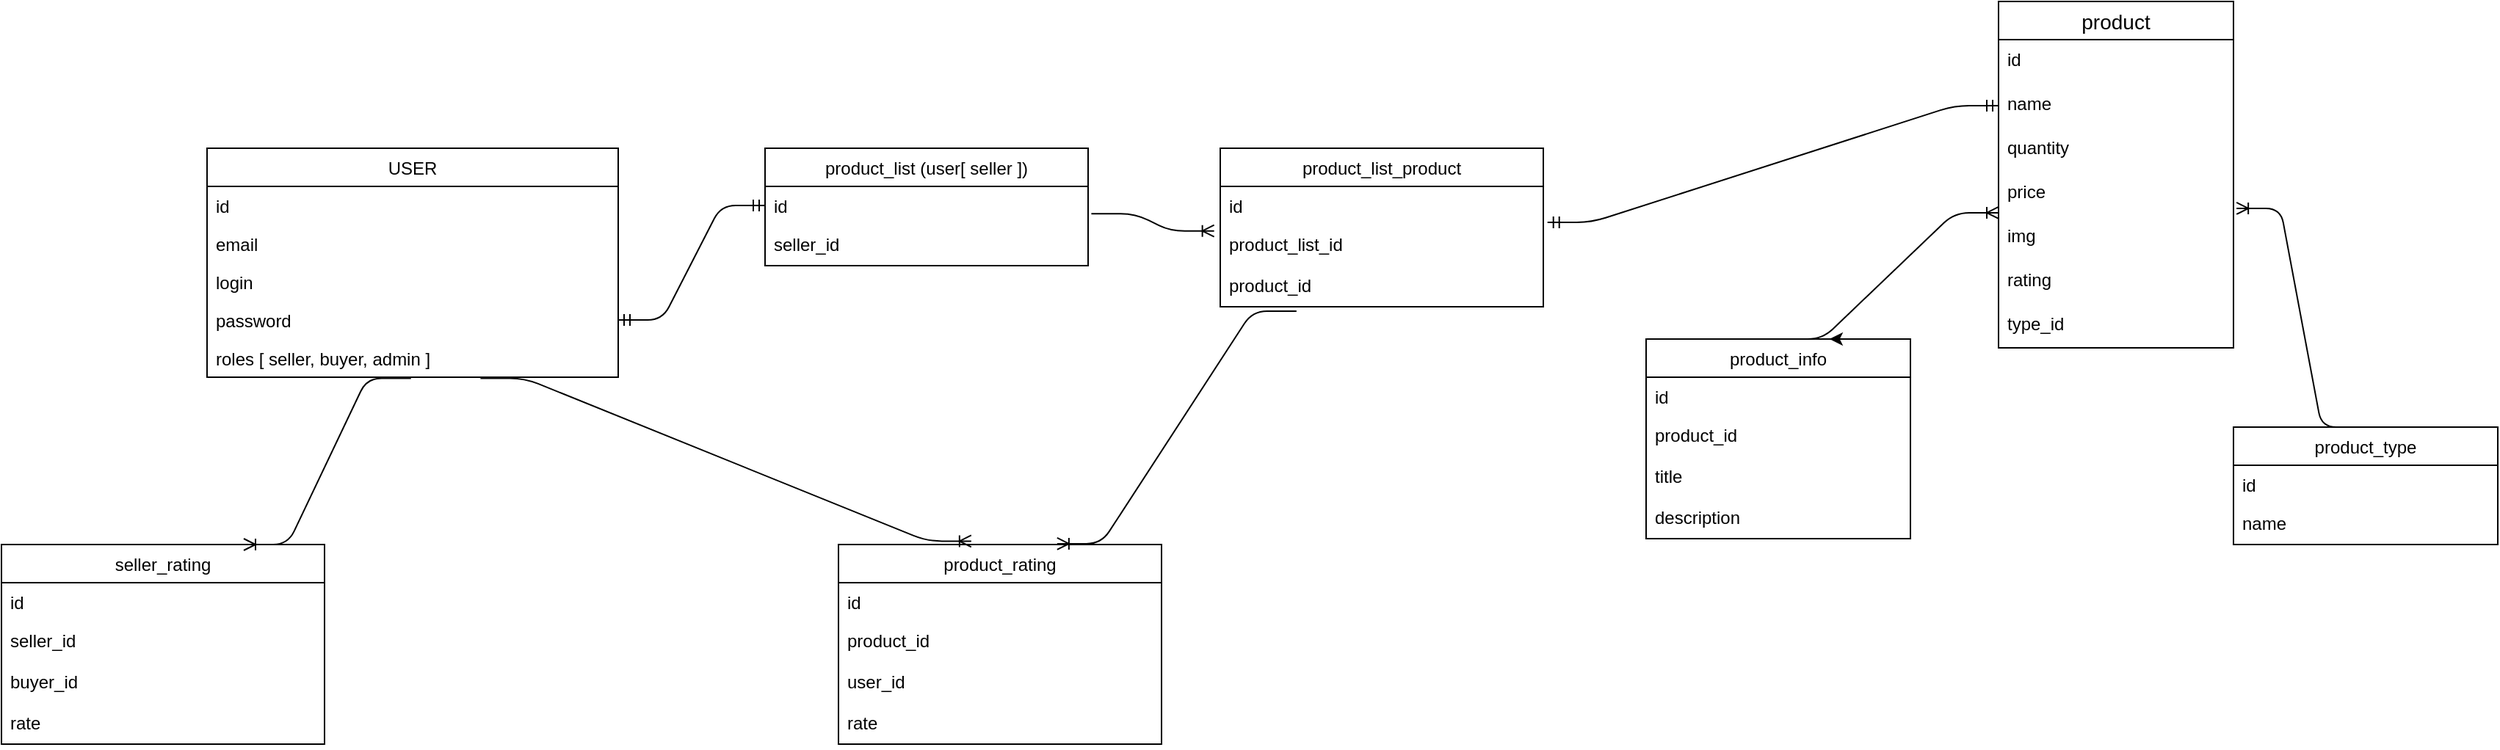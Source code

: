 <mxfile version="15.0.0" type="github">
  <diagram id="QFaY6bF6vPfeZanW1NX2" name="Page-1">
    <mxGraphModel dx="2431" dy="1489" grid="1" gridSize="10" guides="1" tooltips="1" connect="1" arrows="1" fold="1" page="0" pageScale="1" pageWidth="1169" pageHeight="827" math="0" shadow="0">
      <root>
        <mxCell id="0" />
        <mxCell id="1" parent="0" />
        <mxCell id="AHU5if_DeWYL5s6f5uPr-1" value="USER" style="swimlane;fontStyle=0;childLayout=stackLayout;horizontal=1;startSize=26;horizontalStack=0;resizeParent=1;resizeParentMax=0;resizeLast=0;collapsible=1;marginBottom=0;" vertex="1" parent="1">
          <mxGeometry x="-100" y="10" width="280" height="156" as="geometry" />
        </mxCell>
        <mxCell id="AHU5if_DeWYL5s6f5uPr-2" value="id" style="text;strokeColor=none;fillColor=none;align=left;verticalAlign=top;spacingLeft=4;spacingRight=4;overflow=hidden;rotatable=0;points=[[0,0.5],[1,0.5]];portConstraint=eastwest;" vertex="1" parent="AHU5if_DeWYL5s6f5uPr-1">
          <mxGeometry y="26" width="280" height="26" as="geometry" />
        </mxCell>
        <mxCell id="AHU5if_DeWYL5s6f5uPr-3" value="email" style="text;strokeColor=none;fillColor=none;align=left;verticalAlign=top;spacingLeft=4;spacingRight=4;overflow=hidden;rotatable=0;points=[[0,0.5],[1,0.5]];portConstraint=eastwest;" vertex="1" parent="AHU5if_DeWYL5s6f5uPr-1">
          <mxGeometry y="52" width="280" height="26" as="geometry" />
        </mxCell>
        <mxCell id="AHU5if_DeWYL5s6f5uPr-4" value="login " style="text;strokeColor=none;fillColor=none;align=left;verticalAlign=top;spacingLeft=4;spacingRight=4;overflow=hidden;rotatable=0;points=[[0,0.5],[1,0.5]];portConstraint=eastwest;" vertex="1" parent="AHU5if_DeWYL5s6f5uPr-1">
          <mxGeometry y="78" width="280" height="26" as="geometry" />
        </mxCell>
        <mxCell id="AHU5if_DeWYL5s6f5uPr-5" value="password" style="text;strokeColor=none;fillColor=none;align=left;verticalAlign=top;spacingLeft=4;spacingRight=4;overflow=hidden;rotatable=0;points=[[0,0.5],[1,0.5]];portConstraint=eastwest;" vertex="1" parent="AHU5if_DeWYL5s6f5uPr-1">
          <mxGeometry y="104" width="280" height="26" as="geometry" />
        </mxCell>
        <mxCell id="AHU5if_DeWYL5s6f5uPr-6" value="roles [ seller, buyer, admin ]" style="text;strokeColor=none;fillColor=none;align=left;verticalAlign=top;spacingLeft=4;spacingRight=4;overflow=hidden;rotatable=0;points=[[0,0.5],[1,0.5]];portConstraint=eastwest;" vertex="1" parent="AHU5if_DeWYL5s6f5uPr-1">
          <mxGeometry y="130" width="280" height="26" as="geometry" />
        </mxCell>
        <mxCell id="AHU5if_DeWYL5s6f5uPr-9" value="product_list (user[ seller ])" style="swimlane;fontStyle=0;childLayout=stackLayout;horizontal=1;startSize=26;horizontalStack=0;resizeParent=1;resizeParentMax=0;resizeLast=0;collapsible=1;marginBottom=0;" vertex="1" parent="1">
          <mxGeometry x="280" y="10" width="220" height="80" as="geometry" />
        </mxCell>
        <mxCell id="AHU5if_DeWYL5s6f5uPr-10" value="id " style="text;strokeColor=none;fillColor=none;align=left;verticalAlign=top;spacingLeft=4;spacingRight=4;overflow=hidden;rotatable=0;points=[[0,0.5],[1,0.5]];portConstraint=eastwest;" vertex="1" parent="AHU5if_DeWYL5s6f5uPr-9">
          <mxGeometry y="26" width="220" height="26" as="geometry" />
        </mxCell>
        <mxCell id="AHU5if_DeWYL5s6f5uPr-11" value="seller_id" style="text;strokeColor=none;fillColor=none;align=left;verticalAlign=top;spacingLeft=4;spacingRight=4;overflow=hidden;rotatable=0;points=[[0,0.5],[1,0.5]];portConstraint=eastwest;" vertex="1" parent="AHU5if_DeWYL5s6f5uPr-9">
          <mxGeometry y="52" width="220" height="28" as="geometry" />
        </mxCell>
        <mxCell id="AHU5if_DeWYL5s6f5uPr-16" value="" style="edgeStyle=entityRelationEdgeStyle;fontSize=12;html=1;endArrow=ERmandOne;startArrow=ERmandOne;exitX=1;exitY=0.5;exitDx=0;exitDy=0;exitPerimeter=0;" edge="1" parent="1" source="AHU5if_DeWYL5s6f5uPr-5" target="AHU5if_DeWYL5s6f5uPr-10">
          <mxGeometry width="100" height="100" relative="1" as="geometry">
            <mxPoint x="350" y="245" as="sourcePoint" />
            <mxPoint x="450" y="145" as="targetPoint" />
          </mxGeometry>
        </mxCell>
        <mxCell id="AHU5if_DeWYL5s6f5uPr-17" value="product" style="swimlane;fontStyle=0;childLayout=stackLayout;horizontal=1;startSize=26;horizontalStack=0;resizeParent=1;resizeParentMax=0;resizeLast=0;collapsible=1;marginBottom=0;align=center;fontSize=14;" vertex="1" parent="1">
          <mxGeometry x="1120" y="-90" width="160" height="236" as="geometry" />
        </mxCell>
        <mxCell id="AHU5if_DeWYL5s6f5uPr-18" value="id" style="text;strokeColor=none;fillColor=none;spacingLeft=4;spacingRight=4;overflow=hidden;rotatable=0;points=[[0,0.5],[1,0.5]];portConstraint=eastwest;fontSize=12;" vertex="1" parent="AHU5if_DeWYL5s6f5uPr-17">
          <mxGeometry y="26" width="160" height="30" as="geometry" />
        </mxCell>
        <mxCell id="AHU5if_DeWYL5s6f5uPr-19" value="name" style="text;strokeColor=none;fillColor=none;spacingLeft=4;spacingRight=4;overflow=hidden;rotatable=0;points=[[0,0.5],[1,0.5]];portConstraint=eastwest;fontSize=12;" vertex="1" parent="AHU5if_DeWYL5s6f5uPr-17">
          <mxGeometry y="56" width="160" height="30" as="geometry" />
        </mxCell>
        <mxCell id="AHU5if_DeWYL5s6f5uPr-21" value="quantity" style="text;strokeColor=none;fillColor=none;spacingLeft=4;spacingRight=4;overflow=hidden;rotatable=0;points=[[0,0.5],[1,0.5]];portConstraint=eastwest;fontSize=12;" vertex="1" parent="AHU5if_DeWYL5s6f5uPr-17">
          <mxGeometry y="86" width="160" height="30" as="geometry" />
        </mxCell>
        <mxCell id="AHU5if_DeWYL5s6f5uPr-31" value="price" style="text;strokeColor=none;fillColor=none;spacingLeft=4;spacingRight=4;overflow=hidden;rotatable=0;points=[[0,0.5],[1,0.5]];portConstraint=eastwest;fontSize=12;" vertex="1" parent="AHU5if_DeWYL5s6f5uPr-17">
          <mxGeometry y="116" width="160" height="30" as="geometry" />
        </mxCell>
        <mxCell id="AHU5if_DeWYL5s6f5uPr-22" value="img" style="text;strokeColor=none;fillColor=none;spacingLeft=4;spacingRight=4;overflow=hidden;rotatable=0;points=[[0,0.5],[1,0.5]];portConstraint=eastwest;fontSize=12;" vertex="1" parent="AHU5if_DeWYL5s6f5uPr-17">
          <mxGeometry y="146" width="160" height="30" as="geometry" />
        </mxCell>
        <mxCell id="AHU5if_DeWYL5s6f5uPr-23" value="rating" style="text;strokeColor=none;fillColor=none;spacingLeft=4;spacingRight=4;overflow=hidden;rotatable=0;points=[[0,0.5],[1,0.5]];portConstraint=eastwest;fontSize=12;" vertex="1" parent="AHU5if_DeWYL5s6f5uPr-17">
          <mxGeometry y="176" width="160" height="30" as="geometry" />
        </mxCell>
        <mxCell id="AHU5if_DeWYL5s6f5uPr-39" value="type_id" style="text;strokeColor=none;fillColor=none;spacingLeft=4;spacingRight=4;overflow=hidden;rotatable=0;points=[[0,0.5],[1,0.5]];portConstraint=eastwest;fontSize=12;" vertex="1" parent="AHU5if_DeWYL5s6f5uPr-17">
          <mxGeometry y="206" width="160" height="30" as="geometry" />
        </mxCell>
        <mxCell id="AHU5if_DeWYL5s6f5uPr-26" value="product_type" style="swimlane;fontStyle=0;childLayout=stackLayout;horizontal=1;startSize=26;horizontalStack=0;resizeParent=1;resizeParentMax=0;resizeLast=0;collapsible=1;marginBottom=0;" vertex="1" parent="1">
          <mxGeometry x="1280" y="200" width="180" height="80" as="geometry" />
        </mxCell>
        <mxCell id="AHU5if_DeWYL5s6f5uPr-27" value="id " style="text;strokeColor=none;fillColor=none;align=left;verticalAlign=top;spacingLeft=4;spacingRight=4;overflow=hidden;rotatable=0;points=[[0,0.5],[1,0.5]];portConstraint=eastwest;" vertex="1" parent="AHU5if_DeWYL5s6f5uPr-26">
          <mxGeometry y="26" width="180" height="26" as="geometry" />
        </mxCell>
        <mxCell id="AHU5if_DeWYL5s6f5uPr-28" value="name" style="text;strokeColor=none;fillColor=none;align=left;verticalAlign=top;spacingLeft=4;spacingRight=4;overflow=hidden;rotatable=0;points=[[0,0.5],[1,0.5]];portConstraint=eastwest;" vertex="1" parent="AHU5if_DeWYL5s6f5uPr-26">
          <mxGeometry y="52" width="180" height="28" as="geometry" />
        </mxCell>
        <mxCell id="AHU5if_DeWYL5s6f5uPr-29" value="" style="edgeStyle=entityRelationEdgeStyle;fontSize=12;html=1;endArrow=ERoneToMany;exitX=0.5;exitY=0;exitDx=0;exitDy=0;entryX=1.013;entryY=0.833;entryDx=0;entryDy=0;entryPerimeter=0;" edge="1" parent="1" source="AHU5if_DeWYL5s6f5uPr-26" target="AHU5if_DeWYL5s6f5uPr-31">
          <mxGeometry width="100" height="100" relative="1" as="geometry">
            <mxPoint x="1000" y="450" as="sourcePoint" />
            <mxPoint x="940" y="400" as="targetPoint" />
          </mxGeometry>
        </mxCell>
        <mxCell id="AHU5if_DeWYL5s6f5uPr-32" value="product_info" style="swimlane;fontStyle=0;childLayout=stackLayout;horizontal=1;startSize=26;horizontalStack=0;resizeParent=1;resizeParentMax=0;resizeLast=0;collapsible=1;marginBottom=0;" vertex="1" parent="1">
          <mxGeometry x="880" y="140" width="180" height="136" as="geometry" />
        </mxCell>
        <mxCell id="AHU5if_DeWYL5s6f5uPr-33" value="id " style="text;strokeColor=none;fillColor=none;align=left;verticalAlign=top;spacingLeft=4;spacingRight=4;overflow=hidden;rotatable=0;points=[[0,0.5],[1,0.5]];portConstraint=eastwest;" vertex="1" parent="AHU5if_DeWYL5s6f5uPr-32">
          <mxGeometry y="26" width="180" height="26" as="geometry" />
        </mxCell>
        <mxCell id="AHU5if_DeWYL5s6f5uPr-41" value="product_id" style="text;strokeColor=none;fillColor=none;align=left;verticalAlign=top;spacingLeft=4;spacingRight=4;overflow=hidden;rotatable=0;points=[[0,0.5],[1,0.5]];portConstraint=eastwest;" vertex="1" parent="AHU5if_DeWYL5s6f5uPr-32">
          <mxGeometry y="52" width="180" height="28" as="geometry" />
        </mxCell>
        <mxCell id="AHU5if_DeWYL5s6f5uPr-42" value="title" style="text;strokeColor=none;fillColor=none;align=left;verticalAlign=top;spacingLeft=4;spacingRight=4;overflow=hidden;rotatable=0;points=[[0,0.5],[1,0.5]];portConstraint=eastwest;" vertex="1" parent="AHU5if_DeWYL5s6f5uPr-32">
          <mxGeometry y="80" width="180" height="28" as="geometry" />
        </mxCell>
        <mxCell id="AHU5if_DeWYL5s6f5uPr-34" value="description" style="text;strokeColor=none;fillColor=none;align=left;verticalAlign=top;spacingLeft=4;spacingRight=4;overflow=hidden;rotatable=0;points=[[0,0.5],[1,0.5]];portConstraint=eastwest;" vertex="1" parent="AHU5if_DeWYL5s6f5uPr-32">
          <mxGeometry y="108" width="180" height="28" as="geometry" />
        </mxCell>
        <mxCell id="AHU5if_DeWYL5s6f5uPr-37" value="" style="edgeStyle=entityRelationEdgeStyle;fontSize=12;html=1;endArrow=ERoneToMany;entryX=0;entryY=-0.067;entryDx=0;entryDy=0;entryPerimeter=0;exitX=0.5;exitY=0;exitDx=0;exitDy=0;" edge="1" parent="1" source="AHU5if_DeWYL5s6f5uPr-32" target="AHU5if_DeWYL5s6f5uPr-22">
          <mxGeometry width="100" height="100" relative="1" as="geometry">
            <mxPoint x="810" y="440" as="sourcePoint" />
            <mxPoint x="780" y="250" as="targetPoint" />
          </mxGeometry>
        </mxCell>
        <mxCell id="AHU5if_DeWYL5s6f5uPr-38" style="edgeStyle=orthogonalEdgeStyle;rounded=0;orthogonalLoop=1;jettySize=auto;html=1;exitX=0.75;exitY=0;exitDx=0;exitDy=0;entryX=0.694;entryY=0;entryDx=0;entryDy=0;entryPerimeter=0;" edge="1" parent="1" source="AHU5if_DeWYL5s6f5uPr-32" target="AHU5if_DeWYL5s6f5uPr-32">
          <mxGeometry relative="1" as="geometry" />
        </mxCell>
        <mxCell id="AHU5if_DeWYL5s6f5uPr-43" value="product_list_product" style="swimlane;fontStyle=0;childLayout=stackLayout;horizontal=1;startSize=26;horizontalStack=0;resizeParent=1;resizeParentMax=0;resizeLast=0;collapsible=1;marginBottom=0;" vertex="1" parent="1">
          <mxGeometry x="590" y="10" width="220" height="108" as="geometry" />
        </mxCell>
        <mxCell id="AHU5if_DeWYL5s6f5uPr-44" value="id " style="text;strokeColor=none;fillColor=none;align=left;verticalAlign=top;spacingLeft=4;spacingRight=4;overflow=hidden;rotatable=0;points=[[0,0.5],[1,0.5]];portConstraint=eastwest;" vertex="1" parent="AHU5if_DeWYL5s6f5uPr-43">
          <mxGeometry y="26" width="220" height="26" as="geometry" />
        </mxCell>
        <mxCell id="AHU5if_DeWYL5s6f5uPr-45" value="product_list_id" style="text;strokeColor=none;fillColor=none;align=left;verticalAlign=top;spacingLeft=4;spacingRight=4;overflow=hidden;rotatable=0;points=[[0,0.5],[1,0.5]];portConstraint=eastwest;" vertex="1" parent="AHU5if_DeWYL5s6f5uPr-43">
          <mxGeometry y="52" width="220" height="28" as="geometry" />
        </mxCell>
        <mxCell id="AHU5if_DeWYL5s6f5uPr-47" value="product_id" style="text;strokeColor=none;fillColor=none;align=left;verticalAlign=top;spacingLeft=4;spacingRight=4;overflow=hidden;rotatable=0;points=[[0,0.5],[1,0.5]];portConstraint=eastwest;" vertex="1" parent="AHU5if_DeWYL5s6f5uPr-43">
          <mxGeometry y="80" width="220" height="28" as="geometry" />
        </mxCell>
        <mxCell id="AHU5if_DeWYL5s6f5uPr-48" value="" style="edgeStyle=entityRelationEdgeStyle;fontSize=12;html=1;endArrow=ERoneToMany;exitX=1.01;exitY=0.715;exitDx=0;exitDy=0;exitPerimeter=0;entryX=-0.019;entryY=0.155;entryDx=0;entryDy=0;entryPerimeter=0;" edge="1" parent="1" source="AHU5if_DeWYL5s6f5uPr-10" target="AHU5if_DeWYL5s6f5uPr-45">
          <mxGeometry width="100" height="100" relative="1" as="geometry">
            <mxPoint x="500" y="300" as="sourcePoint" />
            <mxPoint x="600" y="200" as="targetPoint" />
          </mxGeometry>
        </mxCell>
        <mxCell id="AHU5if_DeWYL5s6f5uPr-49" value="" style="edgeStyle=entityRelationEdgeStyle;fontSize=12;html=1;endArrow=ERmandOne;startArrow=ERmandOne;exitX=1.013;exitY=-0.055;exitDx=0;exitDy=0;exitPerimeter=0;" edge="1" parent="1" source="AHU5if_DeWYL5s6f5uPr-45" target="AHU5if_DeWYL5s6f5uPr-19">
          <mxGeometry width="100" height="100" relative="1" as="geometry">
            <mxPoint x="830" y="110" as="sourcePoint" />
            <mxPoint x="930" y="10" as="targetPoint" />
          </mxGeometry>
        </mxCell>
        <mxCell id="AHU5if_DeWYL5s6f5uPr-50" value="product_rating" style="swimlane;fontStyle=0;childLayout=stackLayout;horizontal=1;startSize=26;horizontalStack=0;resizeParent=1;resizeParentMax=0;resizeLast=0;collapsible=1;marginBottom=0;" vertex="1" parent="1">
          <mxGeometry x="330" y="280" width="220" height="136" as="geometry" />
        </mxCell>
        <mxCell id="AHU5if_DeWYL5s6f5uPr-51" value="id " style="text;strokeColor=none;fillColor=none;align=left;verticalAlign=top;spacingLeft=4;spacingRight=4;overflow=hidden;rotatable=0;points=[[0,0.5],[1,0.5]];portConstraint=eastwest;" vertex="1" parent="AHU5if_DeWYL5s6f5uPr-50">
          <mxGeometry y="26" width="220" height="26" as="geometry" />
        </mxCell>
        <mxCell id="AHU5if_DeWYL5s6f5uPr-52" value="product_id" style="text;strokeColor=none;fillColor=none;align=left;verticalAlign=top;spacingLeft=4;spacingRight=4;overflow=hidden;rotatable=0;points=[[0,0.5],[1,0.5]];portConstraint=eastwest;" vertex="1" parent="AHU5if_DeWYL5s6f5uPr-50">
          <mxGeometry y="52" width="220" height="28" as="geometry" />
        </mxCell>
        <mxCell id="AHU5if_DeWYL5s6f5uPr-53" value="user_id" style="text;strokeColor=none;fillColor=none;align=left;verticalAlign=top;spacingLeft=4;spacingRight=4;overflow=hidden;rotatable=0;points=[[0,0.5],[1,0.5]];portConstraint=eastwest;" vertex="1" parent="AHU5if_DeWYL5s6f5uPr-50">
          <mxGeometry y="80" width="220" height="28" as="geometry" />
        </mxCell>
        <mxCell id="AHU5if_DeWYL5s6f5uPr-61" value="rate" style="text;strokeColor=none;fillColor=none;align=left;verticalAlign=top;spacingLeft=4;spacingRight=4;overflow=hidden;rotatable=0;points=[[0,0.5],[1,0.5]];portConstraint=eastwest;" vertex="1" parent="AHU5if_DeWYL5s6f5uPr-50">
          <mxGeometry y="108" width="220" height="28" as="geometry" />
        </mxCell>
        <mxCell id="AHU5if_DeWYL5s6f5uPr-54" value="seller_rating" style="swimlane;fontStyle=0;childLayout=stackLayout;horizontal=1;startSize=26;horizontalStack=0;resizeParent=1;resizeParentMax=0;resizeLast=0;collapsible=1;marginBottom=0;" vertex="1" parent="1">
          <mxGeometry x="-240" y="280" width="220" height="136" as="geometry" />
        </mxCell>
        <mxCell id="AHU5if_DeWYL5s6f5uPr-55" value="id " style="text;strokeColor=none;fillColor=none;align=left;verticalAlign=top;spacingLeft=4;spacingRight=4;overflow=hidden;rotatable=0;points=[[0,0.5],[1,0.5]];portConstraint=eastwest;" vertex="1" parent="AHU5if_DeWYL5s6f5uPr-54">
          <mxGeometry y="26" width="220" height="26" as="geometry" />
        </mxCell>
        <mxCell id="AHU5if_DeWYL5s6f5uPr-56" value="seller_id" style="text;strokeColor=none;fillColor=none;align=left;verticalAlign=top;spacingLeft=4;spacingRight=4;overflow=hidden;rotatable=0;points=[[0,0.5],[1,0.5]];portConstraint=eastwest;" vertex="1" parent="AHU5if_DeWYL5s6f5uPr-54">
          <mxGeometry y="52" width="220" height="28" as="geometry" />
        </mxCell>
        <mxCell id="AHU5if_DeWYL5s6f5uPr-57" value="buyer_id" style="text;strokeColor=none;fillColor=none;align=left;verticalAlign=top;spacingLeft=4;spacingRight=4;overflow=hidden;rotatable=0;points=[[0,0.5],[1,0.5]];portConstraint=eastwest;" vertex="1" parent="AHU5if_DeWYL5s6f5uPr-54">
          <mxGeometry y="80" width="220" height="28" as="geometry" />
        </mxCell>
        <mxCell id="AHU5if_DeWYL5s6f5uPr-62" value="rate" style="text;strokeColor=none;fillColor=none;align=left;verticalAlign=top;spacingLeft=4;spacingRight=4;overflow=hidden;rotatable=0;points=[[0,0.5],[1,0.5]];portConstraint=eastwest;" vertex="1" parent="AHU5if_DeWYL5s6f5uPr-54">
          <mxGeometry y="108" width="220" height="28" as="geometry" />
        </mxCell>
        <mxCell id="AHU5if_DeWYL5s6f5uPr-58" value="" style="edgeStyle=entityRelationEdgeStyle;fontSize=12;html=1;endArrow=ERoneToMany;entryX=0.411;entryY=-0.017;entryDx=0;entryDy=0;entryPerimeter=0;exitX=0.665;exitY=1.027;exitDx=0;exitDy=0;exitPerimeter=0;" edge="1" parent="1" source="AHU5if_DeWYL5s6f5uPr-6" target="AHU5if_DeWYL5s6f5uPr-50">
          <mxGeometry width="100" height="100" relative="1" as="geometry">
            <mxPoint x="-10" y="260" as="sourcePoint" />
            <mxPoint x="100" y="170" as="targetPoint" />
          </mxGeometry>
        </mxCell>
        <mxCell id="AHU5if_DeWYL5s6f5uPr-59" value="" style="edgeStyle=entityRelationEdgeStyle;fontSize=12;html=1;endArrow=ERoneToMany;exitX=0.236;exitY=1.107;exitDx=0;exitDy=0;exitPerimeter=0;entryX=0.677;entryY=-0.004;entryDx=0;entryDy=0;entryPerimeter=0;" edge="1" parent="1" source="AHU5if_DeWYL5s6f5uPr-47" target="AHU5if_DeWYL5s6f5uPr-50">
          <mxGeometry width="100" height="100" relative="1" as="geometry">
            <mxPoint x="600" y="220" as="sourcePoint" />
            <mxPoint x="380" y="350" as="targetPoint" />
          </mxGeometry>
        </mxCell>
        <mxCell id="AHU5if_DeWYL5s6f5uPr-60" value="" style="edgeStyle=entityRelationEdgeStyle;fontSize=12;html=1;endArrow=ERoneToMany;exitX=0.496;exitY=1.027;exitDx=0;exitDy=0;exitPerimeter=0;entryX=0.75;entryY=0;entryDx=0;entryDy=0;" edge="1" parent="1" source="AHU5if_DeWYL5s6f5uPr-6" target="AHU5if_DeWYL5s6f5uPr-54">
          <mxGeometry width="100" height="100" relative="1" as="geometry">
            <mxPoint x="280" y="250" as="sourcePoint" />
            <mxPoint x="540" y="300" as="targetPoint" />
          </mxGeometry>
        </mxCell>
      </root>
    </mxGraphModel>
  </diagram>
</mxfile>
